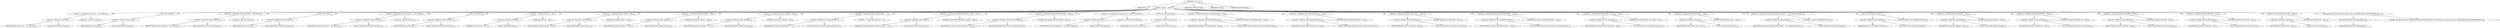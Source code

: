 digraph "&lt;init&gt;" {  
"866" [label = <(METHOD,&lt;init&gt;)<SUB>634</SUB>> ]
"61" [label = <(PARAM,this)<SUB>634</SUB>> ]
"867" [label = <(BLOCK,&lt;empty&gt;,&lt;empty&gt;)<SUB>634</SUB>> ]
"868" [label = <(&lt;operator&gt;.assignment,Vector tests = new Vector())<SUB>131</SUB>> ]
"869" [label = <(&lt;operator&gt;.fieldAccess,this.tests)<SUB>131</SUB>> ]
"870" [label = <(IDENTIFIER,this,Vector tests = new Vector())<SUB>131</SUB>> ]
"871" [label = <(FIELD_IDENTIFIER,tests,tests)<SUB>131</SUB>> ]
"872" [label = <(&lt;operator&gt;.alloc,new Vector())<SUB>131</SUB>> ]
"873" [label = <(&lt;init&gt;,new Vector())<SUB>131</SUB>> ]
"874" [label = <(&lt;operator&gt;.fieldAccess,this.tests)<SUB>131</SUB>> ]
"875" [label = <(IDENTIFIER,this,new Vector())<SUB>131</SUB>> ]
"876" [label = <(FIELD_IDENTIFIER,tests,tests)<SUB>131</SUB>> ]
"877" [label = <(&lt;operator&gt;.assignment,Vector batchTests = new Vector())<SUB>132</SUB>> ]
"878" [label = <(&lt;operator&gt;.fieldAccess,this.batchTests)<SUB>132</SUB>> ]
"879" [label = <(IDENTIFIER,this,Vector batchTests = new Vector())<SUB>132</SUB>> ]
"880" [label = <(FIELD_IDENTIFIER,batchTests,batchTests)<SUB>132</SUB>> ]
"881" [label = <(&lt;operator&gt;.alloc,new Vector())<SUB>132</SUB>> ]
"882" [label = <(&lt;init&gt;,new Vector())<SUB>132</SUB>> ]
"883" [label = <(&lt;operator&gt;.fieldAccess,this.batchTests)<SUB>132</SUB>> ]
"884" [label = <(IDENTIFIER,this,new Vector())<SUB>132</SUB>> ]
"885" [label = <(FIELD_IDENTIFIER,batchTests,batchTests)<SUB>132</SUB>> ]
"886" [label = <(&lt;operator&gt;.assignment,Vector formatters = new Vector())<SUB>133</SUB>> ]
"887" [label = <(&lt;operator&gt;.fieldAccess,this.formatters)<SUB>133</SUB>> ]
"888" [label = <(IDENTIFIER,this,Vector formatters = new Vector())<SUB>133</SUB>> ]
"889" [label = <(FIELD_IDENTIFIER,formatters,formatters)<SUB>133</SUB>> ]
"890" [label = <(&lt;operator&gt;.alloc,new Vector())<SUB>133</SUB>> ]
"891" [label = <(&lt;init&gt;,new Vector())<SUB>133</SUB>> ]
"892" [label = <(&lt;operator&gt;.fieldAccess,this.formatters)<SUB>133</SUB>> ]
"893" [label = <(IDENTIFIER,this,new Vector())<SUB>133</SUB>> ]
"894" [label = <(FIELD_IDENTIFIER,formatters,formatters)<SUB>133</SUB>> ]
"895" [label = <(&lt;operator&gt;.assignment,File dir = null)<SUB>134</SUB>> ]
"896" [label = <(&lt;operator&gt;.fieldAccess,this.dir)<SUB>134</SUB>> ]
"897" [label = <(IDENTIFIER,this,File dir = null)<SUB>134</SUB>> ]
"898" [label = <(FIELD_IDENTIFIER,dir,dir)<SUB>134</SUB>> ]
"899" [label = <(LITERAL,null,File dir = null)<SUB>134</SUB>> ]
"900" [label = <(&lt;operator&gt;.assignment,Integer timeout = null)<SUB>136</SUB>> ]
"901" [label = <(&lt;operator&gt;.fieldAccess,this.timeout)<SUB>136</SUB>> ]
"902" [label = <(IDENTIFIER,this,Integer timeout = null)<SUB>136</SUB>> ]
"903" [label = <(FIELD_IDENTIFIER,timeout,timeout)<SUB>136</SUB>> ]
"904" [label = <(LITERAL,null,Integer timeout = null)<SUB>136</SUB>> ]
"905" [label = <(&lt;operator&gt;.assignment,boolean summary = false)<SUB>137</SUB>> ]
"906" [label = <(&lt;operator&gt;.fieldAccess,this.summary)<SUB>137</SUB>> ]
"907" [label = <(IDENTIFIER,this,boolean summary = false)<SUB>137</SUB>> ]
"908" [label = <(FIELD_IDENTIFIER,summary,summary)<SUB>137</SUB>> ]
"909" [label = <(LITERAL,false,boolean summary = false)<SUB>137</SUB>> ]
"910" [label = <(&lt;operator&gt;.assignment,boolean reloading = true)<SUB>138</SUB>> ]
"911" [label = <(&lt;operator&gt;.fieldAccess,this.reloading)<SUB>138</SUB>> ]
"912" [label = <(IDENTIFIER,this,boolean reloading = true)<SUB>138</SUB>> ]
"913" [label = <(FIELD_IDENTIFIER,reloading,reloading)<SUB>138</SUB>> ]
"914" [label = <(LITERAL,true,boolean reloading = true)<SUB>138</SUB>> ]
"915" [label = <(&lt;operator&gt;.assignment,String summaryValue = &quot;&quot;)<SUB>139</SUB>> ]
"916" [label = <(&lt;operator&gt;.fieldAccess,this.summaryValue)<SUB>139</SUB>> ]
"917" [label = <(IDENTIFIER,this,String summaryValue = &quot;&quot;)<SUB>139</SUB>> ]
"918" [label = <(FIELD_IDENTIFIER,summaryValue,summaryValue)<SUB>139</SUB>> ]
"919" [label = <(LITERAL,&quot;&quot;,String summaryValue = &quot;&quot;)<SUB>139</SUB>> ]
"920" [label = <(&lt;operator&gt;.assignment,JUnitTestRunnerMirror runner = null)<SUB>140</SUB>> ]
"921" [label = <(&lt;operator&gt;.fieldAccess,this.runner)<SUB>140</SUB>> ]
"922" [label = <(IDENTIFIER,this,JUnitTestRunnerMirror runner = null)<SUB>140</SUB>> ]
"923" [label = <(FIELD_IDENTIFIER,runner,runner)<SUB>140</SUB>> ]
"924" [label = <(LITERAL,null,JUnitTestRunnerMirror runner = null)<SUB>140</SUB>> ]
"925" [label = <(&lt;operator&gt;.assignment,boolean newEnvironment = false)<SUB>142</SUB>> ]
"926" [label = <(&lt;operator&gt;.fieldAccess,this.newEnvironment)<SUB>142</SUB>> ]
"927" [label = <(IDENTIFIER,this,boolean newEnvironment = false)<SUB>142</SUB>> ]
"928" [label = <(FIELD_IDENTIFIER,newEnvironment,newEnvironment)<SUB>142</SUB>> ]
"929" [label = <(LITERAL,false,boolean newEnvironment = false)<SUB>142</SUB>> ]
"930" [label = <(&lt;operator&gt;.assignment,Environment env = new Environment())<SUB>143</SUB>> ]
"931" [label = <(&lt;operator&gt;.fieldAccess,this.env)<SUB>143</SUB>> ]
"932" [label = <(IDENTIFIER,this,Environment env = new Environment())<SUB>143</SUB>> ]
"933" [label = <(FIELD_IDENTIFIER,env,env)<SUB>143</SUB>> ]
"934" [label = <(&lt;operator&gt;.alloc,new Environment())<SUB>143</SUB>> ]
"935" [label = <(&lt;init&gt;,new Environment())<SUB>143</SUB>> ]
"936" [label = <(&lt;operator&gt;.fieldAccess,this.env)<SUB>143</SUB>> ]
"937" [label = <(IDENTIFIER,this,new Environment())<SUB>143</SUB>> ]
"938" [label = <(FIELD_IDENTIFIER,env,env)<SUB>143</SUB>> ]
"939" [label = <(&lt;operator&gt;.assignment,boolean includeAntRuntime = true)<SUB>145</SUB>> ]
"940" [label = <(&lt;operator&gt;.fieldAccess,this.includeAntRuntime)<SUB>145</SUB>> ]
"941" [label = <(IDENTIFIER,this,boolean includeAntRuntime = true)<SUB>145</SUB>> ]
"942" [label = <(FIELD_IDENTIFIER,includeAntRuntime,includeAntRuntime)<SUB>145</SUB>> ]
"943" [label = <(LITERAL,true,boolean includeAntRuntime = true)<SUB>145</SUB>> ]
"944" [label = <(&lt;operator&gt;.assignment,Path antRuntimeClasses = null)<SUB>146</SUB>> ]
"945" [label = <(&lt;operator&gt;.fieldAccess,this.antRuntimeClasses)<SUB>146</SUB>> ]
"946" [label = <(IDENTIFIER,this,Path antRuntimeClasses = null)<SUB>146</SUB>> ]
"947" [label = <(FIELD_IDENTIFIER,antRuntimeClasses,antRuntimeClasses)<SUB>146</SUB>> ]
"948" [label = <(LITERAL,null,Path antRuntimeClasses = null)<SUB>146</SUB>> ]
"949" [label = <(&lt;operator&gt;.assignment,boolean showOutput = false)<SUB>149</SUB>> ]
"950" [label = <(&lt;operator&gt;.fieldAccess,this.showOutput)<SUB>149</SUB>> ]
"951" [label = <(IDENTIFIER,this,boolean showOutput = false)<SUB>149</SUB>> ]
"952" [label = <(FIELD_IDENTIFIER,showOutput,showOutput)<SUB>149</SUB>> ]
"953" [label = <(LITERAL,false,boolean showOutput = false)<SUB>149</SUB>> ]
"954" [label = <(&lt;operator&gt;.assignment,boolean outputToFormatters = true)<SUB>152</SUB>> ]
"955" [label = <(&lt;operator&gt;.fieldAccess,this.outputToFormatters)<SUB>152</SUB>> ]
"956" [label = <(IDENTIFIER,this,boolean outputToFormatters = true)<SUB>152</SUB>> ]
"957" [label = <(FIELD_IDENTIFIER,outputToFormatters,outputToFormatters)<SUB>152</SUB>> ]
"958" [label = <(LITERAL,true,boolean outputToFormatters = true)<SUB>152</SUB>> ]
"959" [label = <(&lt;operator&gt;.assignment,AntClassLoader classLoader = null)<SUB>155</SUB>> ]
"960" [label = <(&lt;operator&gt;.fieldAccess,this.classLoader)<SUB>155</SUB>> ]
"961" [label = <(IDENTIFIER,this,AntClassLoader classLoader = null)<SUB>155</SUB>> ]
"962" [label = <(FIELD_IDENTIFIER,classLoader,classLoader)<SUB>155</SUB>> ]
"963" [label = <(LITERAL,null,AntClassLoader classLoader = null)<SUB>155</SUB>> ]
"964" [label = <(&lt;operator&gt;.assignment,Permissions perm = null)<SUB>156</SUB>> ]
"965" [label = <(&lt;operator&gt;.fieldAccess,this.perm)<SUB>156</SUB>> ]
"966" [label = <(IDENTIFIER,this,Permissions perm = null)<SUB>156</SUB>> ]
"967" [label = <(FIELD_IDENTIFIER,perm,perm)<SUB>156</SUB>> ]
"968" [label = <(LITERAL,null,Permissions perm = null)<SUB>156</SUB>> ]
"969" [label = <(&lt;operator&gt;.assignment,JUnitTask$ForkMode forkMode = new ForkMode(&quot;perTest&quot;))<SUB>157</SUB>> ]
"970" [label = <(&lt;operator&gt;.fieldAccess,this.forkMode)<SUB>157</SUB>> ]
"971" [label = <(IDENTIFIER,this,JUnitTask$ForkMode forkMode = new ForkMode(&quot;perTest&quot;))<SUB>157</SUB>> ]
"972" [label = <(FIELD_IDENTIFIER,forkMode,forkMode)<SUB>157</SUB>> ]
"973" [label = <(&lt;operator&gt;.alloc,new ForkMode(&quot;perTest&quot;))<SUB>157</SUB>> ]
"974" [label = <(&lt;init&gt;,new ForkMode(&quot;perTest&quot;))<SUB>157</SUB>> ]
"975" [label = <(&lt;operator&gt;.fieldAccess,this.forkMode)<SUB>157</SUB>> ]
"976" [label = <(IDENTIFIER,this,new ForkMode(&quot;perTest&quot;))<SUB>157</SUB>> ]
"977" [label = <(FIELD_IDENTIFIER,forkMode,forkMode)<SUB>157</SUB>> ]
"978" [label = <(LITERAL,&quot;perTest&quot;,new ForkMode(&quot;perTest&quot;))<SUB>157</SUB>> ]
"979" [label = <(&lt;operator&gt;.assignment,boolean splitJunit = false)<SUB>159</SUB>> ]
"980" [label = <(&lt;operator&gt;.fieldAccess,this.splitJunit)<SUB>159</SUB>> ]
"981" [label = <(IDENTIFIER,this,boolean splitJunit = false)<SUB>159</SUB>> ]
"982" [label = <(FIELD_IDENTIFIER,splitJunit,splitJunit)<SUB>159</SUB>> ]
"983" [label = <(LITERAL,false,boolean splitJunit = false)<SUB>159</SUB>> ]
"984" [label = <(&lt;operator&gt;.assignment,boolean haltOnError = false)<SUB>163</SUB>> ]
"985" [label = <(&lt;operator&gt;.fieldAccess,this.haltOnError)<SUB>163</SUB>> ]
"986" [label = <(IDENTIFIER,this,boolean haltOnError = false)<SUB>163</SUB>> ]
"987" [label = <(FIELD_IDENTIFIER,haltOnError,haltOnError)<SUB>163</SUB>> ]
"988" [label = <(LITERAL,false,boolean haltOnError = false)<SUB>163</SUB>> ]
"989" [label = <(&lt;operator&gt;.assignment,boolean haltOnFail = false)<SUB>164</SUB>> ]
"990" [label = <(&lt;operator&gt;.fieldAccess,this.haltOnFail)<SUB>164</SUB>> ]
"991" [label = <(IDENTIFIER,this,boolean haltOnFail = false)<SUB>164</SUB>> ]
"992" [label = <(FIELD_IDENTIFIER,haltOnFail,haltOnFail)<SUB>164</SUB>> ]
"993" [label = <(LITERAL,false,boolean haltOnFail = false)<SUB>164</SUB>> ]
"994" [label = <(&lt;operator&gt;.assignment,boolean filterTrace = true)<SUB>165</SUB>> ]
"995" [label = <(&lt;operator&gt;.fieldAccess,this.filterTrace)<SUB>165</SUB>> ]
"996" [label = <(IDENTIFIER,this,boolean filterTrace = true)<SUB>165</SUB>> ]
"997" [label = <(FIELD_IDENTIFIER,filterTrace,filterTrace)<SUB>165</SUB>> ]
"998" [label = <(LITERAL,true,boolean filterTrace = true)<SUB>165</SUB>> ]
"999" [label = <(&lt;operator&gt;.assignment,boolean fork = false)<SUB>166</SUB>> ]
"1000" [label = <(&lt;operator&gt;.fieldAccess,this.fork)<SUB>166</SUB>> ]
"1001" [label = <(IDENTIFIER,this,boolean fork = false)<SUB>166</SUB>> ]
"1002" [label = <(FIELD_IDENTIFIER,fork,fork)<SUB>166</SUB>> ]
"1003" [label = <(LITERAL,false,boolean fork = false)<SUB>166</SUB>> ]
"1004" [label = <(setClassname,setClassname(&quot;org.apache.tools.ant.taskdefs.optional.junit.JUnitTestRunner&quot;))<SUB>635</SUB>> ]
"1005" [label = <(getCommandline,this.getCommandline())<SUB>635</SUB>> ]
"60" [label = <(IDENTIFIER,this,this.getCommandline())<SUB>635</SUB>> ]
"1006" [label = <(LITERAL,&quot;org.apache.tools.ant.taskdefs.optional.junit.JUnitTestRunner&quot;,setClassname(&quot;org.apache.tools.ant.taskdefs.optional.junit.JUnitTestRunner&quot;))<SUB>636</SUB>> ]
"1007" [label = <(MODIFIER,CONSTRUCTOR)> ]
"1008" [label = <(MODIFIER,PUBLIC)> ]
"1009" [label = <(METHOD_RETURN,void)<SUB>637</SUB>> ]
  "866" -> "61" 
  "866" -> "867" 
  "866" -> "1007" 
  "866" -> "1008" 
  "866" -> "1009" 
  "867" -> "868" 
  "867" -> "873" 
  "867" -> "877" 
  "867" -> "882" 
  "867" -> "886" 
  "867" -> "891" 
  "867" -> "895" 
  "867" -> "900" 
  "867" -> "905" 
  "867" -> "910" 
  "867" -> "915" 
  "867" -> "920" 
  "867" -> "925" 
  "867" -> "930" 
  "867" -> "935" 
  "867" -> "939" 
  "867" -> "944" 
  "867" -> "949" 
  "867" -> "954" 
  "867" -> "959" 
  "867" -> "964" 
  "867" -> "969" 
  "867" -> "974" 
  "867" -> "979" 
  "867" -> "984" 
  "867" -> "989" 
  "867" -> "994" 
  "867" -> "999" 
  "867" -> "1004" 
  "868" -> "869" 
  "868" -> "872" 
  "869" -> "870" 
  "869" -> "871" 
  "873" -> "874" 
  "874" -> "875" 
  "874" -> "876" 
  "877" -> "878" 
  "877" -> "881" 
  "878" -> "879" 
  "878" -> "880" 
  "882" -> "883" 
  "883" -> "884" 
  "883" -> "885" 
  "886" -> "887" 
  "886" -> "890" 
  "887" -> "888" 
  "887" -> "889" 
  "891" -> "892" 
  "892" -> "893" 
  "892" -> "894" 
  "895" -> "896" 
  "895" -> "899" 
  "896" -> "897" 
  "896" -> "898" 
  "900" -> "901" 
  "900" -> "904" 
  "901" -> "902" 
  "901" -> "903" 
  "905" -> "906" 
  "905" -> "909" 
  "906" -> "907" 
  "906" -> "908" 
  "910" -> "911" 
  "910" -> "914" 
  "911" -> "912" 
  "911" -> "913" 
  "915" -> "916" 
  "915" -> "919" 
  "916" -> "917" 
  "916" -> "918" 
  "920" -> "921" 
  "920" -> "924" 
  "921" -> "922" 
  "921" -> "923" 
  "925" -> "926" 
  "925" -> "929" 
  "926" -> "927" 
  "926" -> "928" 
  "930" -> "931" 
  "930" -> "934" 
  "931" -> "932" 
  "931" -> "933" 
  "935" -> "936" 
  "936" -> "937" 
  "936" -> "938" 
  "939" -> "940" 
  "939" -> "943" 
  "940" -> "941" 
  "940" -> "942" 
  "944" -> "945" 
  "944" -> "948" 
  "945" -> "946" 
  "945" -> "947" 
  "949" -> "950" 
  "949" -> "953" 
  "950" -> "951" 
  "950" -> "952" 
  "954" -> "955" 
  "954" -> "958" 
  "955" -> "956" 
  "955" -> "957" 
  "959" -> "960" 
  "959" -> "963" 
  "960" -> "961" 
  "960" -> "962" 
  "964" -> "965" 
  "964" -> "968" 
  "965" -> "966" 
  "965" -> "967" 
  "969" -> "970" 
  "969" -> "973" 
  "970" -> "971" 
  "970" -> "972" 
  "974" -> "975" 
  "974" -> "978" 
  "975" -> "976" 
  "975" -> "977" 
  "979" -> "980" 
  "979" -> "983" 
  "980" -> "981" 
  "980" -> "982" 
  "984" -> "985" 
  "984" -> "988" 
  "985" -> "986" 
  "985" -> "987" 
  "989" -> "990" 
  "989" -> "993" 
  "990" -> "991" 
  "990" -> "992" 
  "994" -> "995" 
  "994" -> "998" 
  "995" -> "996" 
  "995" -> "997" 
  "999" -> "1000" 
  "999" -> "1003" 
  "1000" -> "1001" 
  "1000" -> "1002" 
  "1004" -> "1005" 
  "1004" -> "1006" 
  "1005" -> "60" 
}
